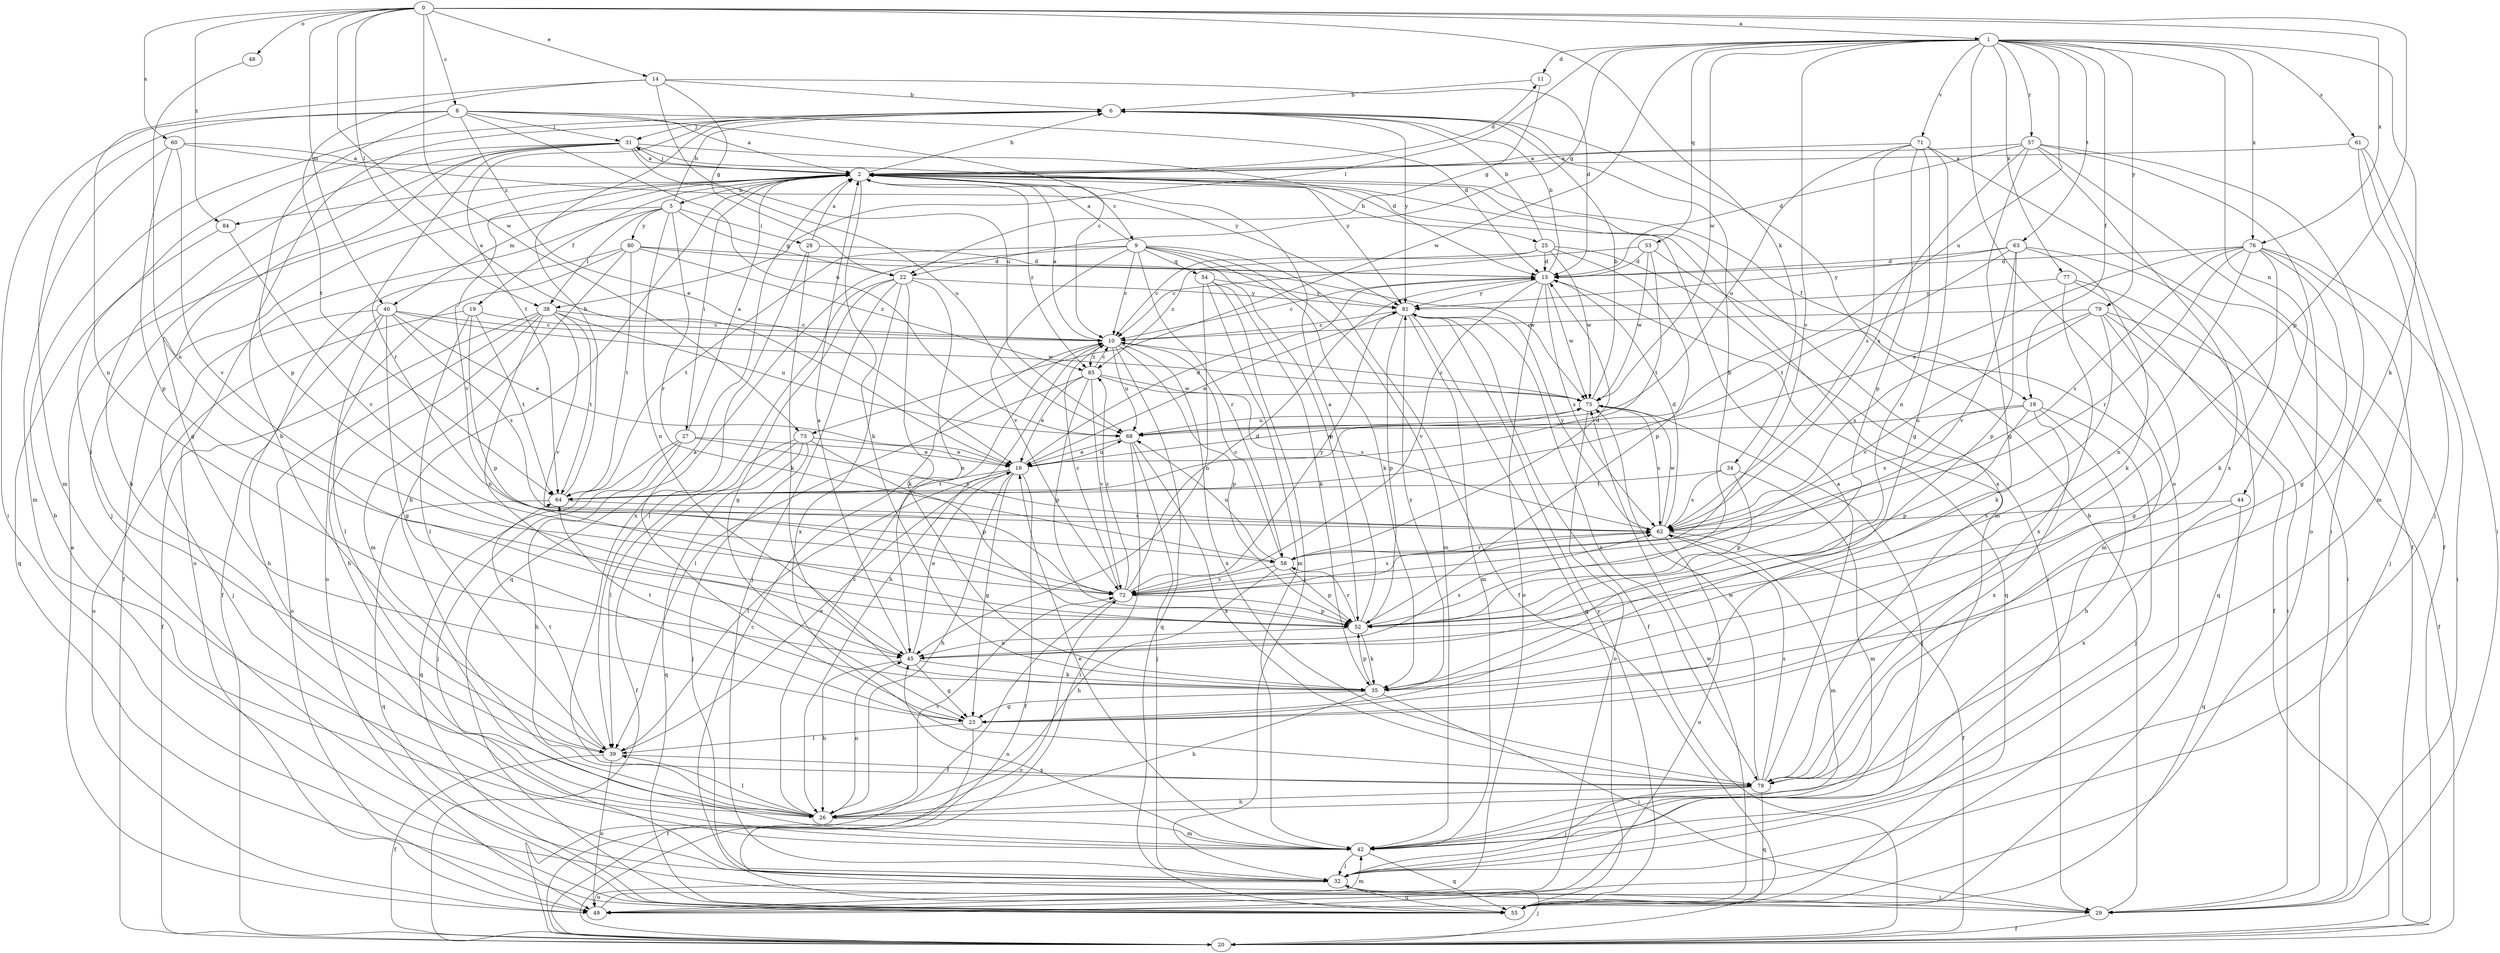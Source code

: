 strict digraph  {
0;
1;
2;
5;
6;
8;
9;
10;
11;
13;
14;
16;
18;
19;
20;
22;
23;
25;
26;
27;
28;
29;
31;
32;
34;
35;
38;
39;
40;
42;
44;
45;
48;
49;
52;
53;
54;
55;
57;
58;
60;
61;
62;
63;
64;
68;
71;
72;
73;
75;
76;
77;
78;
79;
80;
81;
84;
85;
0 -> 1  [label=a];
0 -> 8  [label=c];
0 -> 14  [label=e];
0 -> 16  [label=e];
0 -> 34  [label=k];
0 -> 38  [label=l];
0 -> 40  [label=m];
0 -> 48  [label=o];
0 -> 52  [label=p];
0 -> 60  [label=s];
0 -> 73  [label=w];
0 -> 76  [label=x];
0 -> 84  [label=z];
1 -> 11  [label=d];
1 -> 18  [label=f];
1 -> 22  [label=g];
1 -> 35  [label=k];
1 -> 38  [label=l];
1 -> 44  [label=n];
1 -> 49  [label=o];
1 -> 53  [label=q];
1 -> 57  [label=r];
1 -> 61  [label=s];
1 -> 63  [label=t];
1 -> 68  [label=u];
1 -> 71  [label=v];
1 -> 72  [label=v];
1 -> 73  [label=w];
1 -> 75  [label=w];
1 -> 76  [label=x];
1 -> 77  [label=x];
1 -> 79  [label=y];
2 -> 5  [label=b];
2 -> 6  [label=b];
2 -> 9  [label=c];
2 -> 11  [label=d];
2 -> 18  [label=f];
2 -> 19  [label=f];
2 -> 25  [label=h];
2 -> 26  [label=h];
2 -> 27  [label=i];
2 -> 31  [label=j];
2 -> 35  [label=k];
2 -> 40  [label=m];
2 -> 42  [label=m];
2 -> 72  [label=v];
2 -> 78  [label=x];
2 -> 84  [label=z];
2 -> 85  [label=z];
5 -> 6  [label=b];
5 -> 20  [label=f];
5 -> 22  [label=g];
5 -> 28  [label=i];
5 -> 38  [label=l];
5 -> 45  [label=n];
5 -> 49  [label=o];
5 -> 58  [label=r];
5 -> 80  [label=y];
6 -> 31  [label=j];
6 -> 64  [label=t];
6 -> 81  [label=y];
8 -> 2  [label=a];
8 -> 10  [label=c];
8 -> 13  [label=d];
8 -> 16  [label=e];
8 -> 29  [label=i];
8 -> 31  [label=j];
8 -> 42  [label=m];
8 -> 52  [label=p];
8 -> 68  [label=u];
9 -> 2  [label=a];
9 -> 10  [label=c];
9 -> 20  [label=f];
9 -> 35  [label=k];
9 -> 42  [label=m];
9 -> 52  [label=p];
9 -> 54  [label=q];
9 -> 55  [label=q];
9 -> 58  [label=r];
9 -> 64  [label=t];
9 -> 72  [label=v];
10 -> 2  [label=a];
10 -> 26  [label=h];
10 -> 52  [label=p];
10 -> 55  [label=q];
10 -> 68  [label=u];
10 -> 78  [label=x];
10 -> 85  [label=z];
11 -> 6  [label=b];
11 -> 22  [label=g];
13 -> 6  [label=b];
13 -> 10  [label=c];
13 -> 49  [label=o];
13 -> 55  [label=q];
13 -> 62  [label=s];
13 -> 72  [label=v];
13 -> 75  [label=w];
13 -> 81  [label=y];
14 -> 6  [label=b];
14 -> 13  [label=d];
14 -> 22  [label=g];
14 -> 45  [label=n];
14 -> 64  [label=t];
14 -> 68  [label=u];
16 -> 13  [label=d];
16 -> 20  [label=f];
16 -> 23  [label=g];
16 -> 26  [label=h];
16 -> 39  [label=l];
16 -> 64  [label=t];
16 -> 68  [label=u];
16 -> 75  [label=w];
18 -> 26  [label=h];
18 -> 32  [label=j];
18 -> 52  [label=p];
18 -> 62  [label=s];
18 -> 68  [label=u];
18 -> 78  [label=x];
19 -> 10  [label=c];
19 -> 39  [label=l];
19 -> 49  [label=o];
19 -> 52  [label=p];
19 -> 64  [label=t];
20 -> 32  [label=j];
20 -> 72  [label=v];
22 -> 23  [label=g];
22 -> 32  [label=j];
22 -> 35  [label=k];
22 -> 39  [label=l];
22 -> 45  [label=n];
22 -> 78  [label=x];
22 -> 81  [label=y];
23 -> 2  [label=a];
23 -> 20  [label=f];
23 -> 39  [label=l];
25 -> 6  [label=b];
25 -> 10  [label=c];
25 -> 13  [label=d];
25 -> 29  [label=i];
25 -> 52  [label=p];
25 -> 75  [label=w];
25 -> 85  [label=z];
26 -> 10  [label=c];
26 -> 39  [label=l];
26 -> 42  [label=m];
26 -> 45  [label=n];
26 -> 72  [label=v];
27 -> 2  [label=a];
27 -> 16  [label=e];
27 -> 26  [label=h];
27 -> 32  [label=j];
27 -> 55  [label=q];
27 -> 62  [label=s];
28 -> 2  [label=a];
28 -> 13  [label=d];
28 -> 35  [label=k];
28 -> 78  [label=x];
29 -> 6  [label=b];
29 -> 20  [label=f];
31 -> 2  [label=a];
31 -> 13  [label=d];
31 -> 23  [label=g];
31 -> 26  [label=h];
31 -> 32  [label=j];
31 -> 39  [label=l];
31 -> 58  [label=r];
31 -> 68  [label=u];
31 -> 81  [label=y];
32 -> 29  [label=i];
32 -> 49  [label=o];
32 -> 55  [label=q];
34 -> 42  [label=m];
34 -> 52  [label=p];
34 -> 62  [label=s];
34 -> 64  [label=t];
35 -> 23  [label=g];
35 -> 26  [label=h];
35 -> 29  [label=i];
35 -> 52  [label=p];
35 -> 64  [label=t];
35 -> 81  [label=y];
38 -> 10  [label=c];
38 -> 20  [label=f];
38 -> 26  [label=h];
38 -> 45  [label=n];
38 -> 49  [label=o];
38 -> 64  [label=t];
38 -> 68  [label=u];
38 -> 72  [label=v];
39 -> 6  [label=b];
39 -> 16  [label=e];
39 -> 20  [label=f];
39 -> 49  [label=o];
39 -> 64  [label=t];
39 -> 78  [label=x];
40 -> 10  [label=c];
40 -> 16  [label=e];
40 -> 23  [label=g];
40 -> 26  [label=h];
40 -> 32  [label=j];
40 -> 39  [label=l];
40 -> 62  [label=s];
40 -> 75  [label=w];
42 -> 16  [label=e];
42 -> 32  [label=j];
42 -> 45  [label=n];
42 -> 55  [label=q];
44 -> 55  [label=q];
44 -> 62  [label=s];
44 -> 78  [label=x];
45 -> 2  [label=a];
45 -> 16  [label=e];
45 -> 23  [label=g];
45 -> 26  [label=h];
45 -> 35  [label=k];
45 -> 62  [label=s];
48 -> 45  [label=n];
49 -> 2  [label=a];
49 -> 42  [label=m];
52 -> 2  [label=a];
52 -> 6  [label=b];
52 -> 35  [label=k];
52 -> 45  [label=n];
52 -> 58  [label=r];
53 -> 10  [label=c];
53 -> 13  [label=d];
53 -> 42  [label=m];
53 -> 64  [label=t];
53 -> 75  [label=w];
54 -> 32  [label=j];
54 -> 35  [label=k];
54 -> 42  [label=m];
54 -> 45  [label=n];
54 -> 81  [label=y];
55 -> 6  [label=b];
55 -> 10  [label=c];
55 -> 75  [label=w];
55 -> 81  [label=y];
57 -> 2  [label=a];
57 -> 13  [label=d];
57 -> 20  [label=f];
57 -> 23  [label=g];
57 -> 29  [label=i];
57 -> 49  [label=o];
57 -> 62  [label=s];
57 -> 78  [label=x];
58 -> 10  [label=c];
58 -> 13  [label=d];
58 -> 26  [label=h];
58 -> 52  [label=p];
58 -> 68  [label=u];
58 -> 72  [label=v];
60 -> 2  [label=a];
60 -> 42  [label=m];
60 -> 52  [label=p];
60 -> 72  [label=v];
60 -> 81  [label=y];
61 -> 2  [label=a];
61 -> 29  [label=i];
61 -> 32  [label=j];
61 -> 42  [label=m];
62 -> 13  [label=d];
62 -> 20  [label=f];
62 -> 42  [label=m];
62 -> 49  [label=o];
62 -> 58  [label=r];
62 -> 75  [label=w];
62 -> 81  [label=y];
63 -> 13  [label=d];
63 -> 29  [label=i];
63 -> 35  [label=k];
63 -> 52  [label=p];
63 -> 64  [label=t];
63 -> 72  [label=v];
63 -> 81  [label=y];
64 -> 6  [label=b];
64 -> 55  [label=q];
64 -> 62  [label=s];
68 -> 16  [label=e];
68 -> 29  [label=i];
68 -> 32  [label=j];
68 -> 78  [label=x];
71 -> 2  [label=a];
71 -> 20  [label=f];
71 -> 23  [label=g];
71 -> 45  [label=n];
71 -> 52  [label=p];
71 -> 62  [label=s];
71 -> 68  [label=u];
72 -> 10  [label=c];
72 -> 13  [label=d];
72 -> 20  [label=f];
72 -> 52  [label=p];
72 -> 62  [label=s];
72 -> 81  [label=y];
72 -> 85  [label=z];
73 -> 16  [label=e];
73 -> 20  [label=f];
73 -> 32  [label=j];
73 -> 39  [label=l];
73 -> 52  [label=p];
73 -> 55  [label=q];
75 -> 6  [label=b];
75 -> 10  [label=c];
75 -> 32  [label=j];
75 -> 49  [label=o];
75 -> 62  [label=s];
75 -> 68  [label=u];
76 -> 13  [label=d];
76 -> 16  [label=e];
76 -> 23  [label=g];
76 -> 29  [label=i];
76 -> 32  [label=j];
76 -> 35  [label=k];
76 -> 45  [label=n];
76 -> 58  [label=r];
76 -> 62  [label=s];
77 -> 20  [label=f];
77 -> 55  [label=q];
77 -> 78  [label=x];
77 -> 81  [label=y];
78 -> 2  [label=a];
78 -> 26  [label=h];
78 -> 32  [label=j];
78 -> 55  [label=q];
78 -> 62  [label=s];
78 -> 75  [label=w];
79 -> 10  [label=c];
79 -> 20  [label=f];
79 -> 23  [label=g];
79 -> 29  [label=i];
79 -> 35  [label=k];
79 -> 62  [label=s];
79 -> 72  [label=v];
80 -> 13  [label=d];
80 -> 20  [label=f];
80 -> 42  [label=m];
80 -> 49  [label=o];
80 -> 64  [label=t];
80 -> 75  [label=w];
80 -> 85  [label=z];
81 -> 10  [label=c];
81 -> 16  [label=e];
81 -> 20  [label=f];
81 -> 42  [label=m];
81 -> 52  [label=p];
81 -> 55  [label=q];
81 -> 78  [label=x];
84 -> 55  [label=q];
84 -> 72  [label=v];
85 -> 10  [label=c];
85 -> 16  [label=e];
85 -> 39  [label=l];
85 -> 52  [label=p];
85 -> 62  [label=s];
85 -> 72  [label=v];
85 -> 75  [label=w];
}
